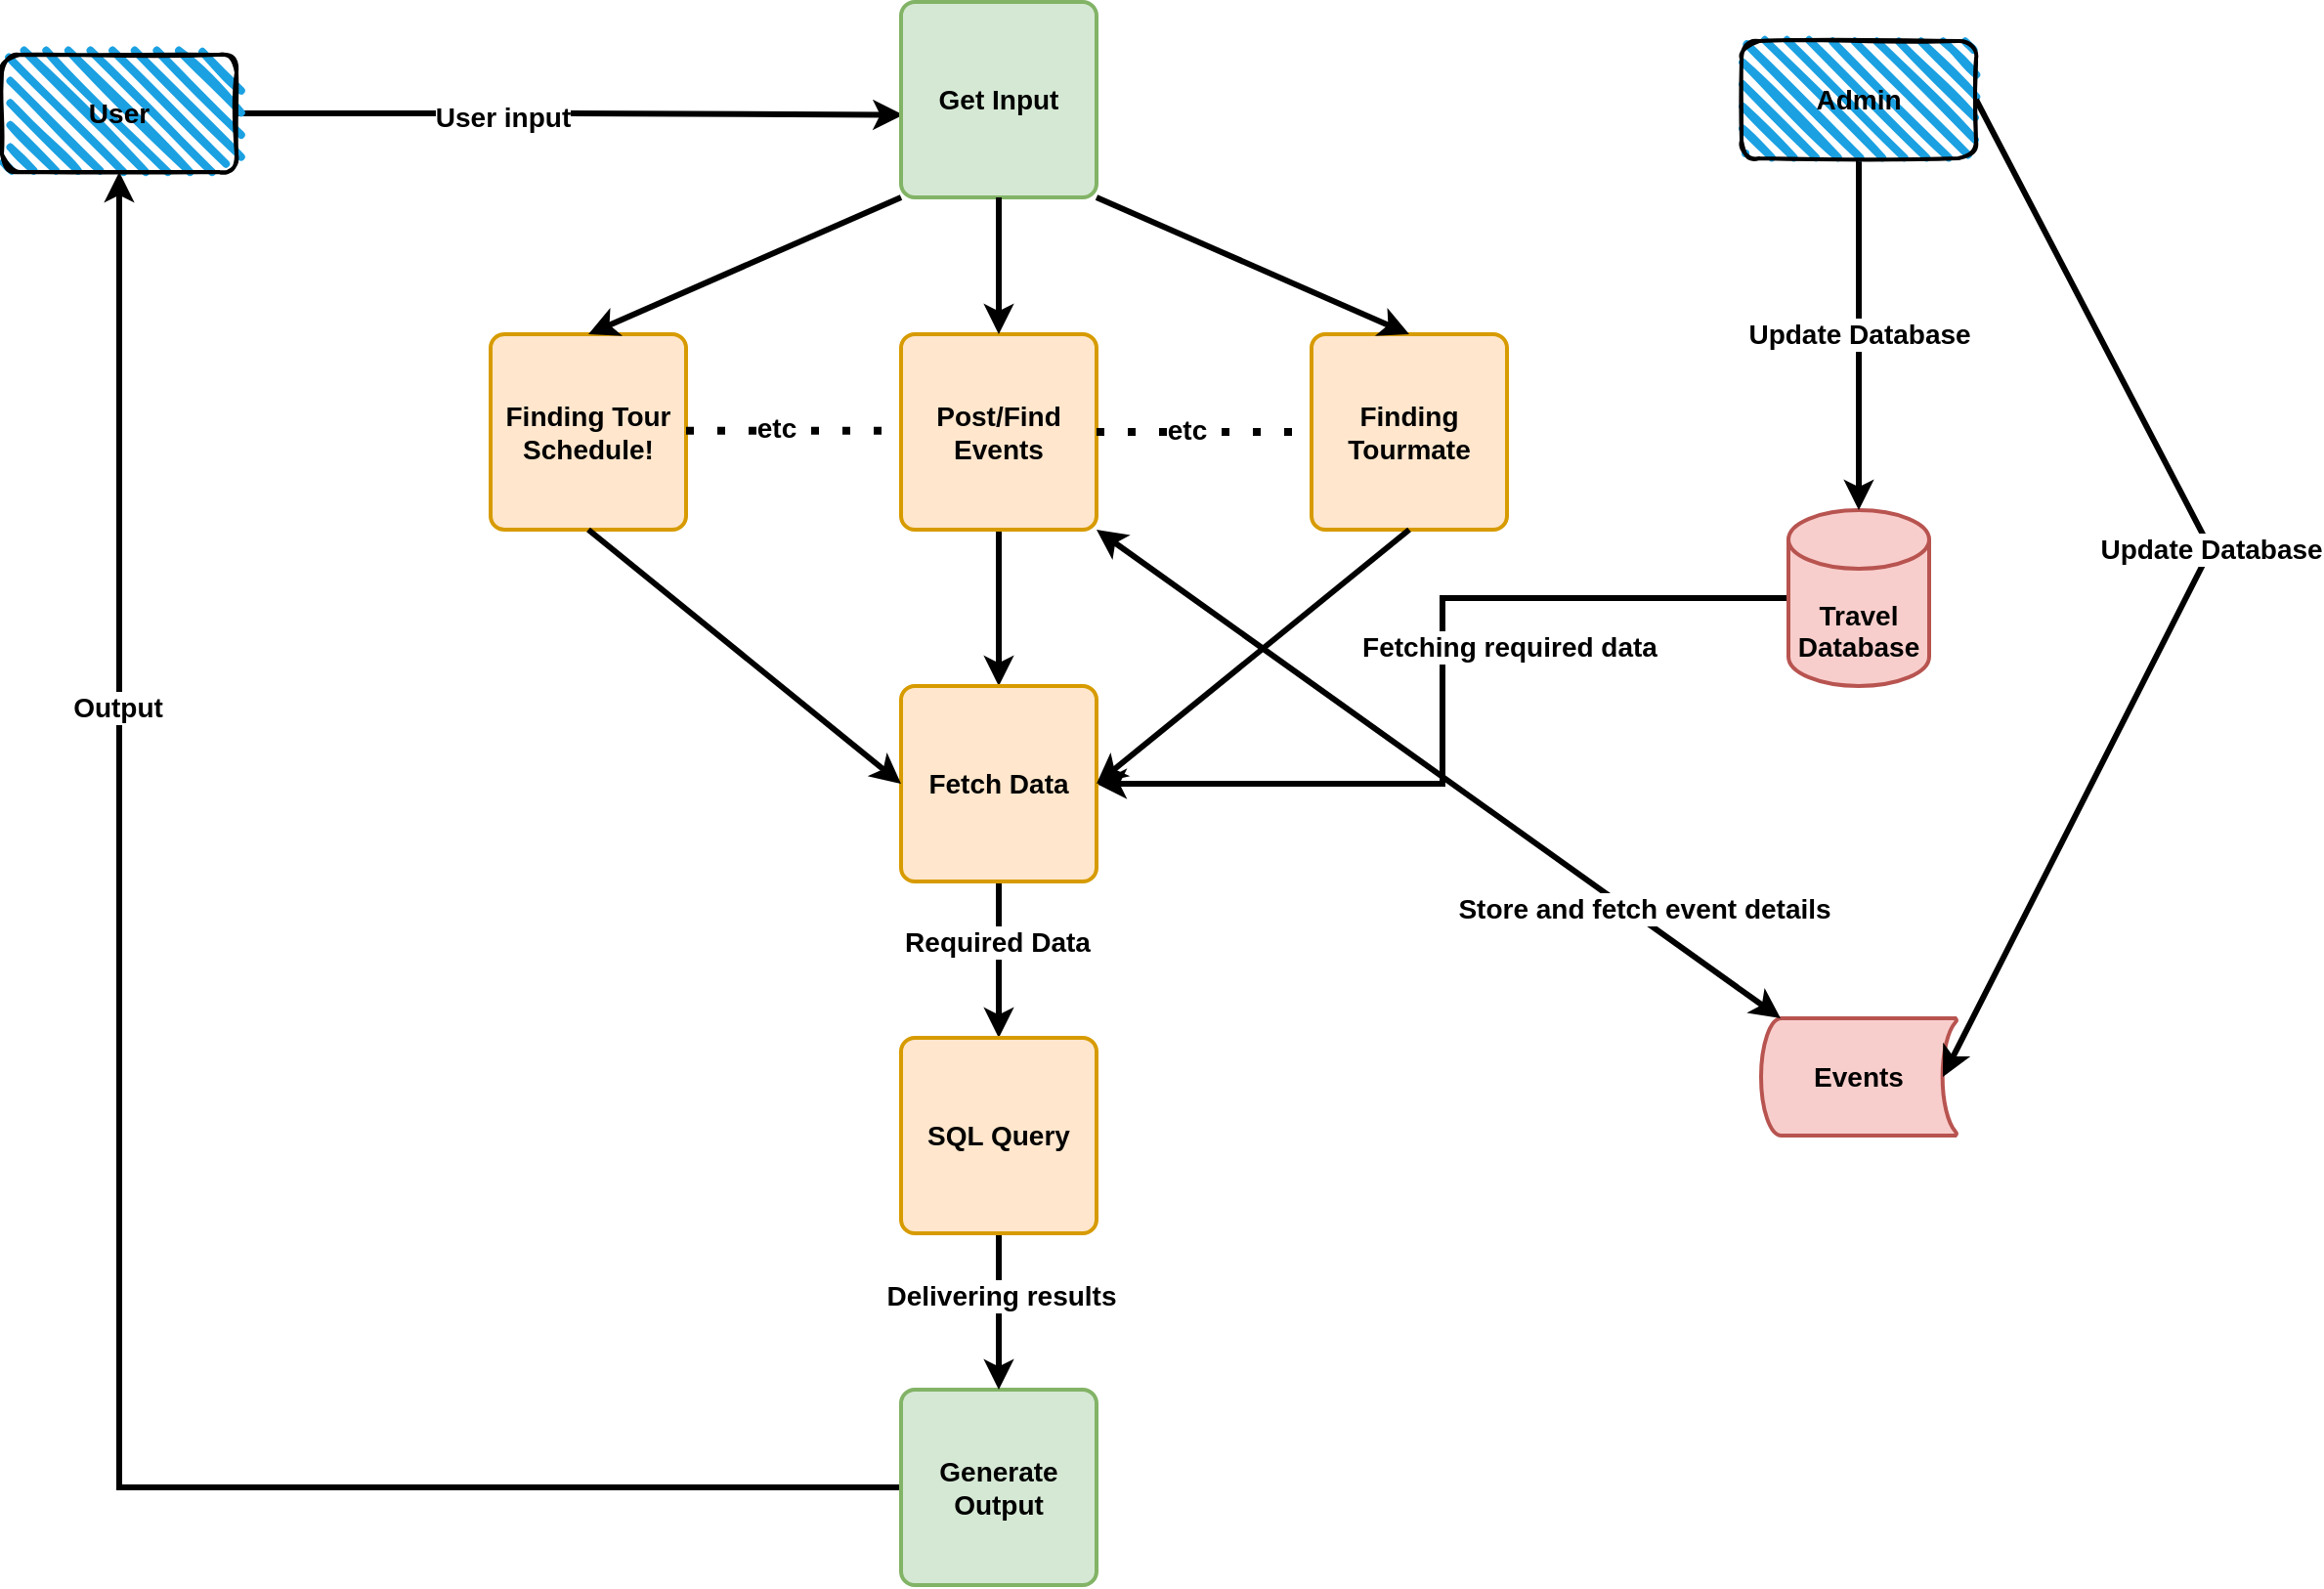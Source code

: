 <mxfile version="18.1.1" type="github">
  <diagram id="eAoMftN8fxg14D9AwdYH" name="Page-1">
    <mxGraphModel dx="2523" dy="934" grid="1" gridSize="10" guides="1" tooltips="1" connect="1" arrows="1" fold="1" page="1" pageScale="1" pageWidth="850" pageHeight="1100" math="0" shadow="0">
      <root>
        <mxCell id="0" />
        <mxCell id="1" parent="0" />
        <mxCell id="TBOhOPIbtPdTFM1R8Poz-24" style="edgeStyle=orthogonalEdgeStyle;rounded=0;orthogonalLoop=1;jettySize=auto;html=1;entryX=0.011;entryY=0.578;entryDx=0;entryDy=0;entryPerimeter=0;fontSize=14;strokeWidth=3;" edge="1" parent="1" source="TBOhOPIbtPdTFM1R8Poz-13" target="TBOhOPIbtPdTFM1R8Poz-14">
          <mxGeometry relative="1" as="geometry" />
        </mxCell>
        <mxCell id="TBOhOPIbtPdTFM1R8Poz-46" value="&lt;b&gt;User input&lt;/b&gt;" style="edgeLabel;html=1;align=center;verticalAlign=middle;resizable=0;points=[];fontSize=14;" vertex="1" connectable="0" parent="TBOhOPIbtPdTFM1R8Poz-24">
          <mxGeometry x="-0.204" y="-2" relative="1" as="geometry">
            <mxPoint as="offset" />
          </mxGeometry>
        </mxCell>
        <mxCell id="TBOhOPIbtPdTFM1R8Poz-13" value="&lt;b&gt;User&lt;/b&gt;" style="rounded=1;whiteSpace=wrap;html=1;strokeWidth=2;fillWeight=4;hachureGap=8;hachureAngle=45;fillColor=#1ba1e2;sketch=1;fontSize=14;" vertex="1" parent="1">
          <mxGeometry x="-230" y="227" width="120" height="60" as="geometry" />
        </mxCell>
        <mxCell id="TBOhOPIbtPdTFM1R8Poz-14" value="&lt;b&gt;Get Input&lt;/b&gt;" style="rounded=1;whiteSpace=wrap;html=1;absoluteArcSize=1;arcSize=14;strokeWidth=2;fontSize=14;fillColor=#d5e8d4;strokeColor=#82b366;" vertex="1" parent="1">
          <mxGeometry x="230" y="200" width="100" height="100" as="geometry" />
        </mxCell>
        <mxCell id="TBOhOPIbtPdTFM1R8Poz-40" style="edgeStyle=orthogonalEdgeStyle;rounded=0;orthogonalLoop=1;jettySize=auto;html=1;exitX=0;exitY=0.5;exitDx=0;exitDy=0;exitPerimeter=0;entryX=1;entryY=0.5;entryDx=0;entryDy=0;fontSize=14;strokeWidth=3;" edge="1" parent="1" source="TBOhOPIbtPdTFM1R8Poz-15" target="TBOhOPIbtPdTFM1R8Poz-22">
          <mxGeometry relative="1" as="geometry" />
        </mxCell>
        <mxCell id="TBOhOPIbtPdTFM1R8Poz-47" value="&lt;b&gt;Fetching required data&lt;/b&gt;" style="edgeLabel;html=1;align=center;verticalAlign=middle;resizable=0;points=[];fontSize=14;" vertex="1" connectable="0" parent="TBOhOPIbtPdTFM1R8Poz-40">
          <mxGeometry x="-0.386" y="-2" relative="1" as="geometry">
            <mxPoint x="-5" y="27" as="offset" />
          </mxGeometry>
        </mxCell>
        <mxCell id="TBOhOPIbtPdTFM1R8Poz-15" value="&lt;b&gt;&lt;br&gt;&lt;br&gt;Travel&lt;br&gt;Database&lt;/b&gt;" style="strokeWidth=2;html=1;shape=mxgraph.flowchart.database;whiteSpace=wrap;fontSize=14;fillColor=#f8cecc;strokeColor=#b85450;" vertex="1" parent="1">
          <mxGeometry x="684" y="460" width="72" height="90" as="geometry" />
        </mxCell>
        <mxCell id="TBOhOPIbtPdTFM1R8Poz-16" value="&lt;b&gt;Finding Tour Schedule!&lt;/b&gt;" style="rounded=1;whiteSpace=wrap;html=1;absoluteArcSize=1;arcSize=14;strokeWidth=2;fontSize=14;fillColor=#ffe6cc;strokeColor=#d79b00;" vertex="1" parent="1">
          <mxGeometry x="20" y="370" width="100" height="100" as="geometry" />
        </mxCell>
        <mxCell id="TBOhOPIbtPdTFM1R8Poz-25" value="&lt;b&gt;Update Database&lt;/b&gt;" style="edgeStyle=orthogonalEdgeStyle;rounded=0;orthogonalLoop=1;jettySize=auto;html=1;exitX=0.5;exitY=1;exitDx=0;exitDy=0;entryX=0.5;entryY=0;entryDx=0;entryDy=0;entryPerimeter=0;fontSize=14;strokeWidth=3;" edge="1" parent="1" source="TBOhOPIbtPdTFM1R8Poz-18" target="TBOhOPIbtPdTFM1R8Poz-15">
          <mxGeometry relative="1" as="geometry" />
        </mxCell>
        <mxCell id="TBOhOPIbtPdTFM1R8Poz-18" value="&lt;b&gt;Admin&lt;/b&gt;" style="rounded=1;whiteSpace=wrap;html=1;strokeWidth=2;fillWeight=4;hachureGap=8;hachureAngle=45;fillColor=#1ba1e2;sketch=1;fontSize=14;" vertex="1" parent="1">
          <mxGeometry x="660" y="220" width="120" height="60" as="geometry" />
        </mxCell>
        <mxCell id="TBOhOPIbtPdTFM1R8Poz-19" value="&lt;b&gt;Events&lt;/b&gt;" style="strokeWidth=2;html=1;shape=mxgraph.flowchart.stored_data;whiteSpace=wrap;fontSize=14;fillColor=#f8cecc;strokeColor=#b85450;" vertex="1" parent="1">
          <mxGeometry x="670" y="720" width="100" height="60" as="geometry" />
        </mxCell>
        <mxCell id="TBOhOPIbtPdTFM1R8Poz-31" style="edgeStyle=orthogonalEdgeStyle;rounded=0;orthogonalLoop=1;jettySize=auto;html=1;exitX=0.5;exitY=1;exitDx=0;exitDy=0;entryX=0.5;entryY=0;entryDx=0;entryDy=0;fontSize=14;strokeWidth=3;" edge="1" parent="1" source="TBOhOPIbtPdTFM1R8Poz-20" target="TBOhOPIbtPdTFM1R8Poz-22">
          <mxGeometry relative="1" as="geometry" />
        </mxCell>
        <mxCell id="TBOhOPIbtPdTFM1R8Poz-20" value="&lt;b&gt;Post/Find Events&lt;/b&gt;" style="rounded=1;whiteSpace=wrap;html=1;absoluteArcSize=1;arcSize=14;strokeWidth=2;fontSize=14;fillColor=#ffe6cc;strokeColor=#d79b00;" vertex="1" parent="1">
          <mxGeometry x="230" y="370" width="100" height="100" as="geometry" />
        </mxCell>
        <mxCell id="TBOhOPIbtPdTFM1R8Poz-21" value="&lt;b&gt;Finding Tourmate&lt;/b&gt;" style="rounded=1;whiteSpace=wrap;html=1;absoluteArcSize=1;arcSize=14;strokeWidth=2;fontSize=14;fillColor=#ffe6cc;strokeColor=#d79b00;" vertex="1" parent="1">
          <mxGeometry x="440" y="370" width="100" height="100" as="geometry" />
        </mxCell>
        <mxCell id="TBOhOPIbtPdTFM1R8Poz-68" style="edgeStyle=orthogonalEdgeStyle;rounded=0;jumpSize=10;orthogonalLoop=1;jettySize=auto;html=1;entryX=0.5;entryY=0;entryDx=0;entryDy=0;fontSize=14;strokeWidth=3;" edge="1" parent="1" source="TBOhOPIbtPdTFM1R8Poz-22" target="TBOhOPIbtPdTFM1R8Poz-57">
          <mxGeometry relative="1" as="geometry" />
        </mxCell>
        <mxCell id="TBOhOPIbtPdTFM1R8Poz-70" value="&lt;b&gt;Required Data&lt;/b&gt;" style="edgeLabel;html=1;align=center;verticalAlign=middle;resizable=0;points=[];fontSize=14;" vertex="1" connectable="0" parent="TBOhOPIbtPdTFM1R8Poz-68">
          <mxGeometry x="-0.243" y="-1" relative="1" as="geometry">
            <mxPoint as="offset" />
          </mxGeometry>
        </mxCell>
        <mxCell id="TBOhOPIbtPdTFM1R8Poz-22" value="&lt;b&gt;Fetch Data&lt;/b&gt;" style="rounded=1;whiteSpace=wrap;html=1;absoluteArcSize=1;arcSize=14;strokeWidth=2;fontSize=14;fillColor=#ffe6cc;strokeColor=#d79b00;" vertex="1" parent="1">
          <mxGeometry x="230" y="550" width="100" height="100" as="geometry" />
        </mxCell>
        <mxCell id="TBOhOPIbtPdTFM1R8Poz-33" style="edgeStyle=orthogonalEdgeStyle;rounded=0;orthogonalLoop=1;jettySize=auto;html=1;exitX=0;exitY=0.5;exitDx=0;exitDy=0;entryX=0.5;entryY=1;entryDx=0;entryDy=0;fontSize=14;strokeWidth=3;" edge="1" parent="1" source="TBOhOPIbtPdTFM1R8Poz-23" target="TBOhOPIbtPdTFM1R8Poz-13">
          <mxGeometry relative="1" as="geometry" />
        </mxCell>
        <mxCell id="TBOhOPIbtPdTFM1R8Poz-45" value="&lt;b&gt;Output&lt;/b&gt;" style="edgeLabel;html=1;align=center;verticalAlign=middle;resizable=0;points=[];fontSize=14;" vertex="1" connectable="0" parent="TBOhOPIbtPdTFM1R8Poz-33">
          <mxGeometry x="0.49" y="1" relative="1" as="geometry">
            <mxPoint as="offset" />
          </mxGeometry>
        </mxCell>
        <mxCell id="TBOhOPIbtPdTFM1R8Poz-23" value="&lt;b&gt;Generate Output&lt;/b&gt;" style="rounded=1;whiteSpace=wrap;html=1;absoluteArcSize=1;arcSize=14;strokeWidth=2;fontSize=14;fillColor=#d5e8d4;strokeColor=#82b366;" vertex="1" parent="1">
          <mxGeometry x="230" y="910" width="100" height="100" as="geometry" />
        </mxCell>
        <mxCell id="TBOhOPIbtPdTFM1R8Poz-27" value="" style="endArrow=classic;html=1;rounded=0;fontSize=14;entryX=0.5;entryY=0;entryDx=0;entryDy=0;exitX=0;exitY=1;exitDx=0;exitDy=0;strokeWidth=3;" edge="1" parent="1" source="TBOhOPIbtPdTFM1R8Poz-14" target="TBOhOPIbtPdTFM1R8Poz-16">
          <mxGeometry width="50" height="50" relative="1" as="geometry">
            <mxPoint x="200" y="310" as="sourcePoint" />
            <mxPoint x="170" y="300" as="targetPoint" />
          </mxGeometry>
        </mxCell>
        <mxCell id="TBOhOPIbtPdTFM1R8Poz-29" value="" style="endArrow=classic;html=1;rounded=0;fontSize=14;exitX=0.5;exitY=1;exitDx=0;exitDy=0;entryX=0.5;entryY=0;entryDx=0;entryDy=0;strokeWidth=3;" edge="1" parent="1" source="TBOhOPIbtPdTFM1R8Poz-14" target="TBOhOPIbtPdTFM1R8Poz-20">
          <mxGeometry width="50" height="50" relative="1" as="geometry">
            <mxPoint x="290" y="337" as="sourcePoint" />
            <mxPoint x="340" y="287" as="targetPoint" />
          </mxGeometry>
        </mxCell>
        <mxCell id="TBOhOPIbtPdTFM1R8Poz-30" value="" style="endArrow=classic;html=1;rounded=0;fontSize=14;exitX=1;exitY=1;exitDx=0;exitDy=0;entryX=0.5;entryY=0;entryDx=0;entryDy=0;strokeWidth=3;" edge="1" parent="1" source="TBOhOPIbtPdTFM1R8Poz-14" target="TBOhOPIbtPdTFM1R8Poz-21">
          <mxGeometry width="50" height="50" relative="1" as="geometry">
            <mxPoint x="390" y="310" as="sourcePoint" />
            <mxPoint x="440" y="260" as="targetPoint" />
          </mxGeometry>
        </mxCell>
        <mxCell id="TBOhOPIbtPdTFM1R8Poz-36" value="" style="endArrow=classic;startArrow=classic;html=1;rounded=0;fontSize=14;exitX=1;exitY=1;exitDx=0;exitDy=0;entryX=0.1;entryY=0;entryDx=0;entryDy=0;entryPerimeter=0;strokeWidth=3;" edge="1" parent="1" source="TBOhOPIbtPdTFM1R8Poz-20" target="TBOhOPIbtPdTFM1R8Poz-19">
          <mxGeometry width="50" height="50" relative="1" as="geometry">
            <mxPoint x="420" y="560" as="sourcePoint" />
            <mxPoint x="470" y="510" as="targetPoint" />
          </mxGeometry>
        </mxCell>
        <mxCell id="TBOhOPIbtPdTFM1R8Poz-48" value="&lt;b&gt;Store and fetch event details&lt;/b&gt;" style="edgeLabel;html=1;align=center;verticalAlign=middle;resizable=0;points=[];fontSize=14;" vertex="1" connectable="0" parent="TBOhOPIbtPdTFM1R8Poz-36">
          <mxGeometry x="0.217" relative="1" as="geometry">
            <mxPoint x="67" y="42" as="offset" />
          </mxGeometry>
        </mxCell>
        <mxCell id="TBOhOPIbtPdTFM1R8Poz-38" value="" style="endArrow=classic;html=1;rounded=0;fontSize=14;entryX=0.93;entryY=0.5;entryDx=0;entryDy=0;entryPerimeter=0;strokeWidth=3;" edge="1" parent="1" target="TBOhOPIbtPdTFM1R8Poz-19">
          <mxGeometry width="50" height="50" relative="1" as="geometry">
            <mxPoint x="780" y="250" as="sourcePoint" />
            <mxPoint x="830" y="200" as="targetPoint" />
            <Array as="points">
              <mxPoint x="900" y="480" />
            </Array>
          </mxGeometry>
        </mxCell>
        <mxCell id="TBOhOPIbtPdTFM1R8Poz-54" value="&lt;b&gt;Update Database&lt;/b&gt;" style="edgeLabel;html=1;align=center;verticalAlign=middle;resizable=0;points=[];fontSize=14;" vertex="1" connectable="0" parent="TBOhOPIbtPdTFM1R8Poz-38">
          <mxGeometry x="0.004" y="1" relative="1" as="geometry">
            <mxPoint x="9" y="-21" as="offset" />
          </mxGeometry>
        </mxCell>
        <mxCell id="TBOhOPIbtPdTFM1R8Poz-43" value="" style="endArrow=classic;html=1;rounded=0;fontSize=14;exitX=0.5;exitY=1;exitDx=0;exitDy=0;entryX=0;entryY=0.5;entryDx=0;entryDy=0;strokeWidth=3;" edge="1" parent="1" source="TBOhOPIbtPdTFM1R8Poz-16" target="TBOhOPIbtPdTFM1R8Poz-22">
          <mxGeometry width="50" height="50" relative="1" as="geometry">
            <mxPoint x="80" y="590" as="sourcePoint" />
            <mxPoint x="130" y="540" as="targetPoint" />
          </mxGeometry>
        </mxCell>
        <mxCell id="TBOhOPIbtPdTFM1R8Poz-44" value="" style="endArrow=classic;html=1;rounded=0;fontSize=14;entryX=1;entryY=0.5;entryDx=0;entryDy=0;strokeWidth=3;" edge="1" parent="1" target="TBOhOPIbtPdTFM1R8Poz-22">
          <mxGeometry width="50" height="50" relative="1" as="geometry">
            <mxPoint x="490" y="470" as="sourcePoint" />
            <mxPoint x="540" y="420" as="targetPoint" />
          </mxGeometry>
        </mxCell>
        <mxCell id="TBOhOPIbtPdTFM1R8Poz-50" value="" style="endArrow=none;dashed=1;html=1;dashPattern=1 3;strokeWidth=4;rounded=0;fontSize=14;exitX=1;exitY=0.5;exitDx=0;exitDy=0;entryX=0;entryY=0.5;entryDx=0;entryDy=0;" edge="1" parent="1" source="TBOhOPIbtPdTFM1R8Poz-20" target="TBOhOPIbtPdTFM1R8Poz-21">
          <mxGeometry width="50" height="50" relative="1" as="geometry">
            <mxPoint x="345" y="419.41" as="sourcePoint" />
            <mxPoint x="425" y="419.41" as="targetPoint" />
          </mxGeometry>
        </mxCell>
        <mxCell id="TBOhOPIbtPdTFM1R8Poz-53" value="&lt;b&gt;etc&lt;/b&gt;" style="edgeLabel;html=1;align=center;verticalAlign=middle;resizable=0;points=[];fontSize=14;" vertex="1" connectable="0" parent="TBOhOPIbtPdTFM1R8Poz-50">
          <mxGeometry x="-0.166" y="1" relative="1" as="geometry">
            <mxPoint as="offset" />
          </mxGeometry>
        </mxCell>
        <mxCell id="TBOhOPIbtPdTFM1R8Poz-51" value="" style="endArrow=none;dashed=1;html=1;dashPattern=1 3;strokeWidth=4;rounded=0;fontSize=14;exitX=1;exitY=0.5;exitDx=0;exitDy=0;entryX=0;entryY=0.5;entryDx=0;entryDy=0;jumpSize=10;" edge="1" parent="1">
          <mxGeometry width="50" height="50" relative="1" as="geometry">
            <mxPoint x="120.0" y="419.41" as="sourcePoint" />
            <mxPoint x="230.0" y="419.41" as="targetPoint" />
          </mxGeometry>
        </mxCell>
        <mxCell id="TBOhOPIbtPdTFM1R8Poz-52" value="&lt;b&gt;etc&lt;/b&gt;" style="edgeLabel;html=1;align=center;verticalAlign=middle;resizable=0;points=[];fontSize=14;" vertex="1" connectable="0" parent="TBOhOPIbtPdTFM1R8Poz-51">
          <mxGeometry x="-0.171" y="2" relative="1" as="geometry">
            <mxPoint as="offset" />
          </mxGeometry>
        </mxCell>
        <mxCell id="TBOhOPIbtPdTFM1R8Poz-69" style="edgeStyle=orthogonalEdgeStyle;rounded=0;jumpSize=10;orthogonalLoop=1;jettySize=auto;html=1;exitX=0.5;exitY=1;exitDx=0;exitDy=0;entryX=0.5;entryY=0;entryDx=0;entryDy=0;fontSize=14;strokeWidth=3;" edge="1" parent="1" source="TBOhOPIbtPdTFM1R8Poz-57" target="TBOhOPIbtPdTFM1R8Poz-23">
          <mxGeometry relative="1" as="geometry" />
        </mxCell>
        <mxCell id="TBOhOPIbtPdTFM1R8Poz-71" value="&lt;b&gt;Delivering results&lt;br&gt;&lt;/b&gt;" style="edgeLabel;html=1;align=center;verticalAlign=middle;resizable=0;points=[];fontSize=14;" vertex="1" connectable="0" parent="TBOhOPIbtPdTFM1R8Poz-69">
          <mxGeometry x="-0.209" y="1" relative="1" as="geometry">
            <mxPoint as="offset" />
          </mxGeometry>
        </mxCell>
        <mxCell id="TBOhOPIbtPdTFM1R8Poz-57" value="&lt;b&gt;SQL Query&lt;/b&gt;" style="rounded=1;whiteSpace=wrap;html=1;absoluteArcSize=1;arcSize=14;strokeWidth=2;fontSize=14;fillColor=#ffe6cc;strokeColor=#d79b00;" vertex="1" parent="1">
          <mxGeometry x="230" y="730" width="100" height="100" as="geometry" />
        </mxCell>
      </root>
    </mxGraphModel>
  </diagram>
</mxfile>
